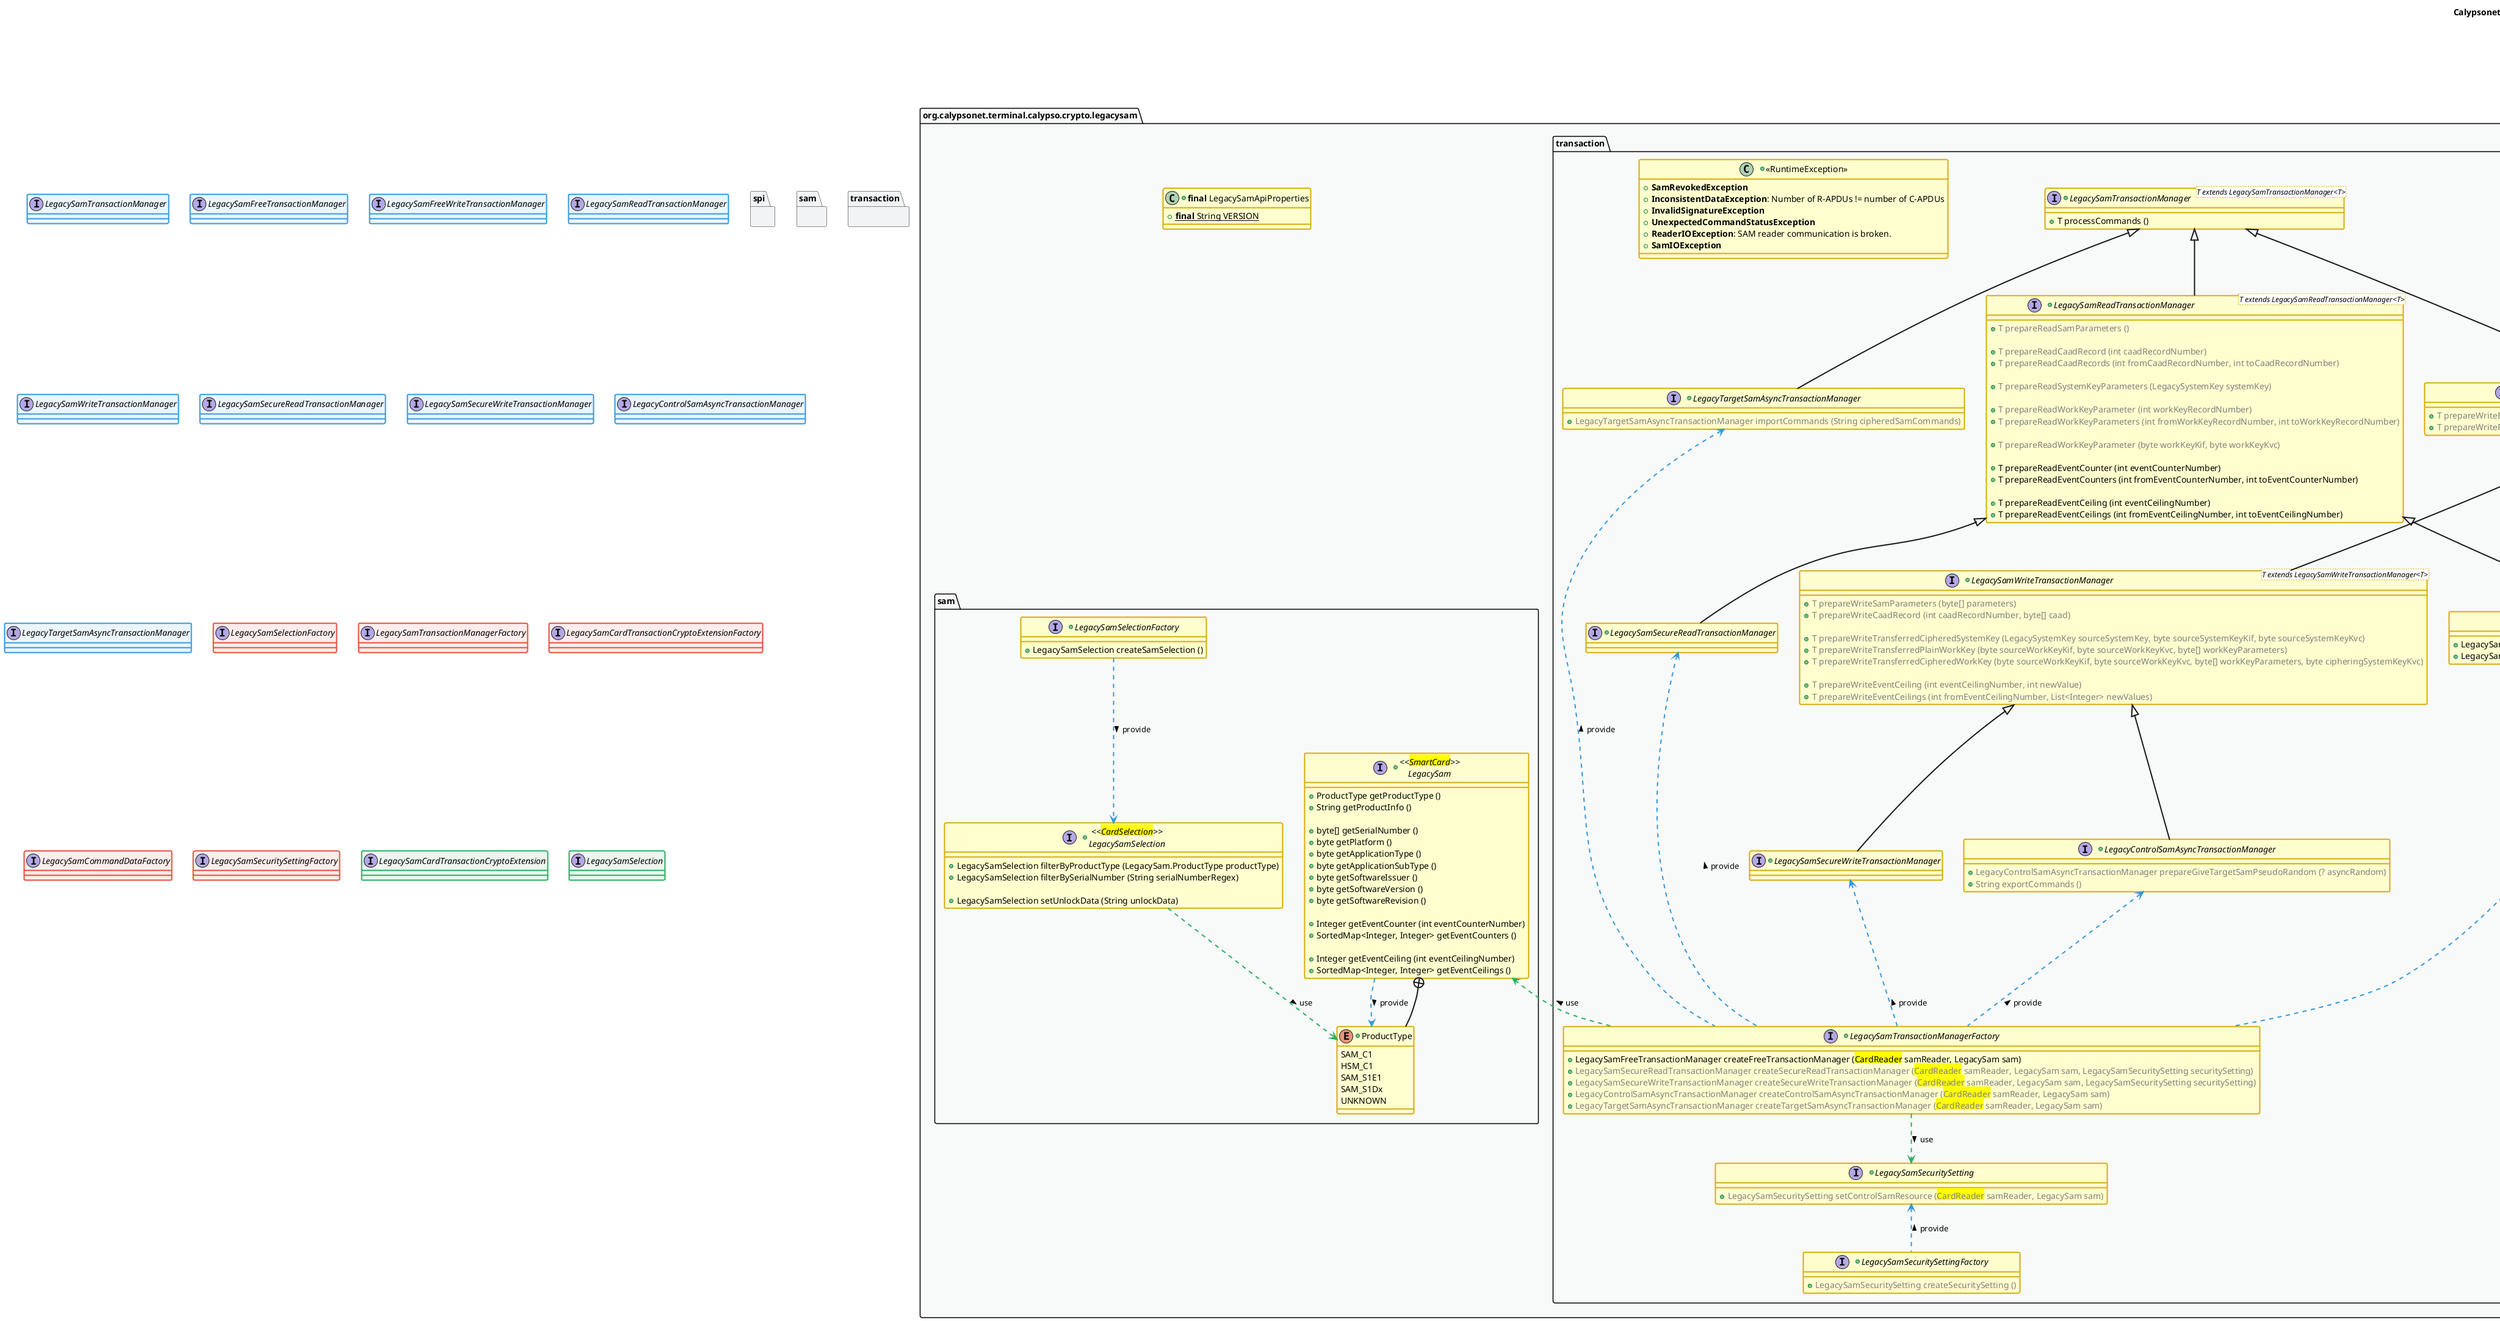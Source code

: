 @startuml
title
    Calypsonet - calypsonet-terminal-calypso-crypto-legacysam-java-api - 0.1.+ (2022-12-12)
end title

' == THEME ==

'Couleurs issues de : https://htmlcolorcodes.com/fr/tableau-de-couleur/tableau-de-couleur-design-plat/
!define C_GREY1 F8F9F9
!define C_GREY2 F2F3F4
!define C_GREY3 E5E7E9
!define C_GREY4 D7DBDD
!define C_GREY5 CACFD2
!define C_GREY6 BDC3C7
!define C_LINK 3498DB
!define C_USE 27AE60

' -- Styles that don't work with new version of plantuml --
skinparam stereotypeABorderColor #A9DCDF
skinparam stereotypeIBorderColor #B4A7E5
skinparam stereotypeCBorderColor #ADD1B2
skinparam stereotypeEBorderColor #EB93DF
' -- END --

skinparam ClassBorderThickness 2
skinparam ArrowThickness 2

' Yellow
skinparam ClassBackgroundColor #FEFECE
skinparam ClassBorderColor #D4AC0D
' Red
skinparam ClassBackgroundColor<<red>> #FDEDEC
skinparam ClassBorderColor<<red>> #E74C3C
hide <<red>> stereotype
' Purple
skinparam ClassBackgroundColor<<purple>> #F4ECF7
skinparam ClassBorderColor<<purple>> #8E44AD
hide <<purple>> stereotype
' blue
skinparam ClassBackgroundColor<<blue>> #EBF5FB
skinparam ClassBorderColor<<blue>> #3498DB
hide <<blue>> stereotype
' Green
skinparam ClassBackgroundColor<<green>> #E9F7EF
skinparam ClassBorderColor<<green>> #27AE60
hide <<green>> stereotype
' Grey
skinparam ClassBackgroundColor<<grey>> #EAECEE
skinparam ClassBorderColor<<grey>> #2C3E50
hide <<grey>> stereotype

' == CONTENT ==

legend top
    __Colors legend__ :
    ** <color:grey>**Work in progress...**</color>
    * __External public API references__ :
    ** <back:yellow>**calypsonet-terminal-reader-java-api**</back>
    ** <back:pink>**calypsonet-terminal-calypso-java-api**</back>
end legend

package "org.calypsonet.terminal.calypso.crypto.legacysam" as api {
    +class "**final** LegacySamApiProperties" as ApiProperties {
        +{static} **final** String VERSION
    }
    package transaction {
        +interface LegacySamTransactionManagerFactory {
            +LegacySamFreeTransactionManager createFreeTransactionManager (<back:yellow>CardReader</back> samReader, LegacySam sam)
            +<color:grey>LegacySamSecureReadTransactionManager createSecureReadTransactionManager (<back:yellow>CardReader</back> samReader, LegacySam sam, LegacySamSecuritySetting securitySetting)
            +<color:grey>LegacySamSecureWriteTransactionManager createSecureWriteTransactionManager (<back:yellow>CardReader</back> samReader, LegacySam sam, LegacySamSecuritySetting securitySetting)
            +<color:grey>LegacyControlSamAsyncTransactionManager createControlSamAsyncTransactionManager (<back:yellow>CardReader</back> samReader, LegacySam sam)
            +<color:grey>LegacyTargetSamAsyncTransactionManager createTargetSamAsyncTransactionManager (<back:yellow>CardReader</back> samReader, LegacySam sam)
        }
        +interface LegacySamTransactionManager<T extends LegacySamTransactionManager<T>> {
            +T processCommands ()
        }
        +interface LegacySamReadTransactionManager<T extends LegacySamReadTransactionManager<T>> extends LegacySamTransactionManager {
            +<color:grey>T prepareReadSamParameters ()

            +<color:grey>T prepareReadCaadRecord (int caadRecordNumber)
            +<color:grey>T prepareReadCaadRecords (int fromCaadRecordNumber, int toCaadRecordNumber)

            +<color:grey>T prepareReadSystemKeyParameters (LegacySystemKey systemKey)

            +<color:grey>T prepareReadWorkKeyParameter (int workKeyRecordNumber)
            +<color:grey>T prepareReadWorkKeyParameters (int fromWorkKeyRecordNumber, int toWorkKeyRecordNumber)

            +<color:grey>T prepareReadWorkKeyParameter (byte workKeyKif, byte workKeyKvc)

            +T prepareReadEventCounter (int eventCounterNumber)
            +T prepareReadEventCounters (int fromEventCounterNumber, int toEventCounterNumber)

            +T prepareReadEventCeiling (int eventCeilingNumber)
            +T prepareReadEventCeilings (int fromEventCeilingNumber, int toEventCeilingNumber)
        }
        +interface LegacySamFreeWriteTransactionManager<T extends LegacySamFreeWriteTransactionManager<T>> extends LegacySamTransactionManager {
            +<color:grey>T prepareWriteExternalPlainWorkKey (byte workKeyKif, byte workKeyKvc, byte[] workKeyParameters, byte[] workKeyValue)
            +<color:grey>T prepareWriteRandomlyGeneratedWorkKey (byte workKeyKif, byte workKeyKvc, byte[] workKeyParameters)
        }
        +interface LegacySamWriteTransactionManager<T extends LegacySamWriteTransactionManager<T>> extends LegacySamFreeWriteTransactionManager {
            +<color:grey>T prepareWriteSamParameters (byte[] parameters)
            +<color:grey>T prepareWriteCaadRecord (int caadRecordNumber, byte[] caad)

            +<color:grey>T prepareWriteTransferredCipheredSystemKey (LegacySystemKey sourceSystemKey, byte sourceSystemKeyKif, byte sourceSystemKeyKvc)
            +<color:grey>T prepareWriteTransferredPlainWorkKey (byte sourceWorkKeyKif, byte sourceWorkKeyKvc, byte[] workKeyParameters)
            +<color:grey>T prepareWriteTransferredCipheredWorkKey (byte sourceWorkKeyKif, byte sourceWorkKeyKvc, byte[] workKeyParameters, byte cipheringSystemKeyKvc)

            +<color:grey>T prepareWriteEventCeiling (int eventCeilingNumber, int newValue)
            +<color:grey>T prepareWriteEventCeilings (int fromEventCeilingNumber, List<Integer> newValues)
        }
        together {
            +interface LegacySamSecureReadTransactionManager extends LegacySamReadTransactionManager {
            }
            +interface LegacySamFreeTransactionManager extends LegacySamReadTransactionManager, LegacySamFreeWriteTransactionManager {
                +LegacySamFreeTransactionManager prepareComputeSignature (CommonSignatureComputationData<?> data)
                +LegacySamFreeTransactionManager prepareVerifySignature (CommonSignatureVerificationData<?> data)
            }
            +interface LegacySamSecureWriteTransactionManager extends LegacySamWriteTransactionManager {
            }
            +interface LegacyTargetSamAsyncTransactionManager extends LegacySamTransactionManager {
                +<color:grey>LegacyTargetSamAsyncTransactionManager importCommands (String cipheredSamCommands)
            }
            +interface LegacyControlSamAsyncTransactionManager extends LegacySamWriteTransactionManager {
                +<color:grey>LegacyControlSamAsyncTransactionManager prepareGiveTargetSamPseudoRandom (? asyncRandom)
                +<color:grey>String exportCommands ()
            }
        }
        +interface LegacySamSecuritySettingFactory {
            +<color:grey>LegacySamSecuritySetting createSecuritySetting ()
        }
        +interface LegacySamSecuritySetting {
            +<color:grey>LegacySamSecuritySetting setControlSamResource (<back:yellow>CardReader</back> samReader, LegacySam sam)
        }
        together {
            +interface LegacySamCardTransactionCryptoExtensionFactory {
                +<color:grey>LegacySamCardTransactionCryptoExtension createCardTransactionCryptoExtension ()
            }
            +interface "<<<back:pink>CardTransactionCryptoExtension</back>>>\nLegacySamCardTransactionCryptoExtension" as LegacySamCardTransactionCryptoExtension {
                +<color:grey>LegacySamCardTransactionCryptoExtension prepareComputeSignature (CommonSignatureComputationData<?> data)
                +<color:grey>LegacySamCardTransactionCryptoExtension prepareVerifySignature (CommonSignatureVerificationData<?> data)
            }
        }
        together {
            +interface CommonSignatureComputationData<T extends CommonSignatureComputationData<T>> {
                +T setData (byte[] data, byte kif, byte kvc)
                +T setSignatureSize (int size)
                +T setKeyDiversifier (byte[] diversifier)

                +byte[] getSignature ()
            }
            +interface BasicSignatureComputationData extends CommonSignatureComputationData {
            }
            +interface TraceableSignatureComputationData extends CommonSignatureComputationData {
                +TraceableSignatureComputationData withSamTraceabilityMode (int offset, boolean usePartialSamSerialNumber)
                +TraceableSignatureComputationData withoutBusyMode ()

                +byte[] getSignedData ()
            }
            +interface CommonSignatureVerificationData<T extends CommonSignatureVerificationData<T>> {
                +T setData (byte[] data, byte[] signature, byte kif, byte kvc)
                +T setKeyDiversifier (byte[] diversifier)

                +boolean isSignatureValid ()
            }
            +interface BasicSignatureVerificationData extends CommonSignatureVerificationData {
            }
            +interface TraceableSignatureVerificationData extends CommonSignatureVerificationData {
                +TraceableSignatureVerificationData withSamTraceabilityMode (int offset, boolean isPartialSamSerialNumber, LegacySamRevocationServiceSpi samRevocationService)
                +TraceableSignatureVerificationData withoutBusyMode ()
            }
            +interface LegacySamCommandDataFactory {
                +BasicSignatureComputationData createBasicSignatureComputationData ()
                +TraceableSignatureComputationData createTraceableSignatureComputationData ()
                +BasicSignatureVerificationData createBasicSignatureVerificationData ()
                +TraceableSignatureVerificationData createTraceableSignatureVerificationData ()
            }
        }
        ' Exceptions
        +class "<<RuntimeException>>" as RuntimeException {
            +**SamRevokedException**
            +**InconsistentDataException**: Number of R-APDUs != number of C-APDUs
            +**InvalidSignatureException**
            +**UnexpectedCommandStatusException**
            +**ReaderIOException**: SAM reader communication is broken.
            +**SamIOException**
        }
    }
    package sam {
        +interface LegacySamSelectionFactory {
            +LegacySamSelection createSamSelection ()
        }
        +interface "<<<back:yellow>CardSelection</back>>>\nLegacySamSelection" as LegacySamSelection {
            +LegacySamSelection filterByProductType (LegacySam.ProductType productType)
            +LegacySamSelection filterBySerialNumber (String serialNumberRegex)

            +LegacySamSelection setUnlockData (String unlockData)
        }
        +interface "<<<back:yellow>SmartCard</back>>>\nLegacySam" as LegacySam {
            +ProductType getProductType ()
            +String getProductInfo ()

            +byte[] getSerialNumber ()
            +byte getPlatform ()
            +byte getApplicationType ()
            +byte getApplicationSubType ()
            +byte getSoftwareIssuer ()
            +byte getSoftwareVersion ()
            +byte getSoftwareRevision ()

            +Integer getEventCounter (int eventCounterNumber)
            +SortedMap<Integer, Integer> getEventCounters ()

            +Integer getEventCeiling (int eventCeilingNumber)
            +SortedMap<Integer, Integer> getEventCeilings ()
        }
        +enum "ProductType" as SamProductType {
            SAM_C1
            HSM_C1
            SAM_S1E1
            SAM_S1Dx
            UNKNOWN
        }
    }
    package spi {
        +interface LegacySamRevocationServiceSpi {
            +boolean isSamRevoked (byte[] serialNumber)
            +boolean isSamRevoked (byte[] serialNumber, int counterValue)
        }
    }
}

' Associations

LegacySamTransactionManagerFactory .up.> LegacySamSecureReadTransactionManager #C_LINK : provide >
LegacySamTransactionManagerFactory .up.> LegacySamFreeTransactionManager #C_LINK : provide >
LegacySamTransactionManagerFactory .up.> LegacySamSecureWriteTransactionManager #C_LINK : provide >
LegacySamTransactionManagerFactory .up.> LegacyControlSamAsyncTransactionManager #C_LINK : provide >
LegacySamTransactionManagerFactory .up.> LegacyTargetSamAsyncTransactionManager #C_LINK : provide >
LegacySamTransactionManagerFactory .up.> LegacySam #C_USE : use >
LegacySamTransactionManagerFactory ..> LegacySamSecuritySetting #C_USE : use >

LegacySamCommandDataFactory .up.> BasicSignatureComputationData #C_LINK : provide >
LegacySamCommandDataFactory .up.> TraceableSignatureComputationData #C_LINK : provide >
LegacySamCommandDataFactory .up.> BasicSignatureVerificationData #C_LINK : provide >
LegacySamCommandDataFactory .up.> TraceableSignatureVerificationData #C_LINK : provide >

TraceableSignatureVerificationData ..> LegacySamRevocationServiceSpi #C_USE : use >

LegacySamSecuritySettingFactory .up.> LegacySamSecuritySetting #C_LINK : provide >

LegacySamFreeTransactionManager ..> CommonSignatureComputationData #C_USE : use >
LegacySamFreeTransactionManager ..> CommonSignatureVerificationData #C_USE : use >

LegacySamCardTransactionCryptoExtensionFactory ..> LegacySamCardTransactionCryptoExtension #C_LINK : provide >

LegacySamCardTransactionCryptoExtension ..> CommonSignatureComputationData #C_USE : use >
LegacySamCardTransactionCryptoExtension ..> CommonSignatureVerificationData #C_USE : use >

LegacySamSelectionFactory ..> LegacySamSelection #C_LINK : provide >

LegacySamSelection ..> SamProductType #C_USE : use >

LegacySam +-- SamProductType
LegacySam ..> SamProductType #C_LINK : provide >

' == LAYOUT ==

'SamProductType .[hidden]. LegacySamRevocationServiceSpi

' == STYLE ==

package api #C_GREY1 {}
package spi #C_GREY2 {}
package sam #C_GREY2 {}
package transaction #C_GREY2 {}

interface LegacySamTransactionManager <<blue>>
interface LegacySamFreeTransactionManager <<blue>>
interface LegacySamFreeWriteTransactionManager <<blue>>
interface LegacySamReadTransactionManager <<blue>>
interface LegacySamWriteTransactionManager <<blue>>
interface LegacySamSecureReadTransactionManager <<blue>>
interface LegacySamSecureWriteTransactionManager <<blue>>
interface LegacyControlSamAsyncTransactionManager <<blue>>
interface LegacyTargetSamAsyncTransactionManager <<blue>>

interface LegacySamSelectionFactory <<red>>
interface LegacySamTransactionManagerFactory <<red>>
interface LegacySamCardTransactionCryptoExtensionFactory <<red>>
interface LegacySamCommandDataFactory <<red>>
interface LegacySamSecuritySettingFactory <<red>>

interface LegacySamCardTransactionCryptoExtension <<green>>

interface LegacySamSelection <<green>>

@enduml